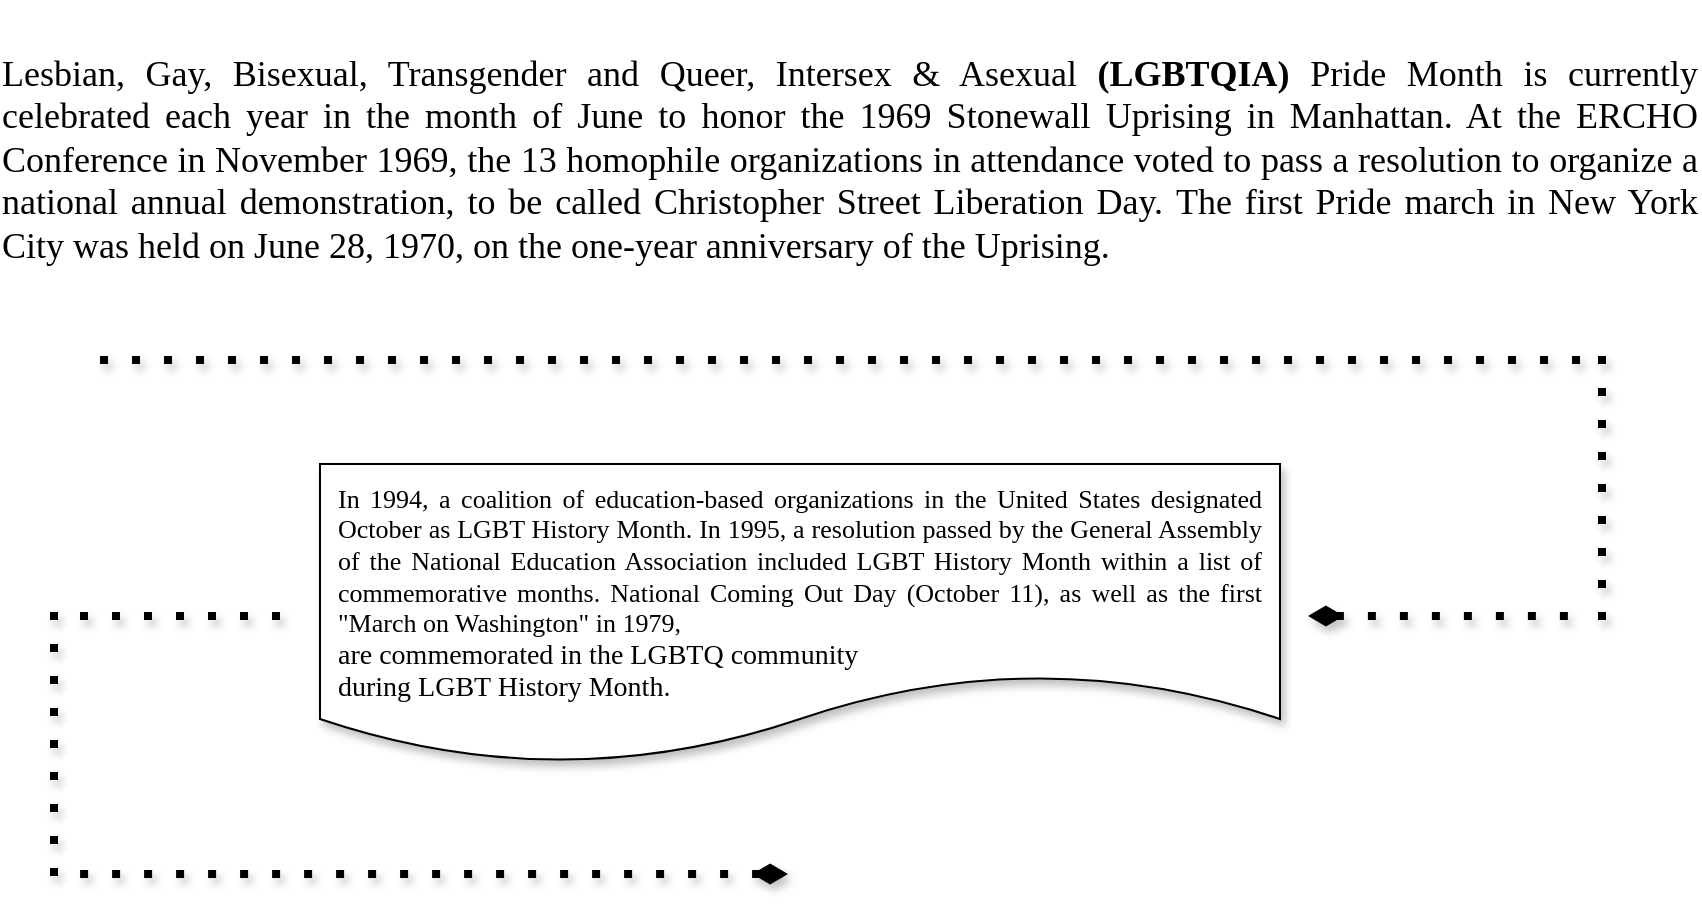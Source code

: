 <mxfile version="24.6.2" type="github">
  <diagram name="Page-1" id="uHh3shtCHyWxDmY_Cp5f">
    <mxGraphModel dx="3771" dy="1429" grid="1" gridSize="10" guides="1" tooltips="1" connect="1" arrows="1" fold="1" page="1" pageScale="1" pageWidth="850" pageHeight="1100" math="0" shadow="0">
      <root>
        <mxCell id="0" />
        <mxCell id="1" parent="0" />
        <mxCell id="DjwjksHMTlBEf1zUzT7C-1" value="&lt;div style=&quot;text-align: justify;&quot;&gt;&lt;span style=&quot;font-size: 18px; font-family: Verdana; caret-color: rgb(255, 0, 0); text-align: start;&quot;&gt;Lesbian, Gay, Bisexual, Transgender and Queer, Intersex &amp;amp; Asexual&lt;span style=&quot;&quot; class=&quot;Apple-converted-space&quot;&gt;&amp;nbsp;&lt;/span&gt;&lt;/span&gt;&lt;b style=&quot;font-size: 18px; font-family: Verdana; caret-color: rgb(255, 0, 0); text-align: start;&quot;&gt;(LGBTQIA)&lt;/b&gt;&lt;span style=&quot;font-size: 18px; font-family: Verdana; caret-color: rgb(255, 0, 0); text-align: start;&quot;&gt;&lt;span class=&quot;Apple-converted-space&quot;&gt;&amp;nbsp;&lt;/span&gt;Pride Month is currently celebrated each year in the month of June to honor the&lt;span class=&quot;Apple-converted-space&quot;&gt;&amp;nbsp;&lt;/span&gt;&lt;/span&gt;&lt;font face=&quot;Verdana&quot;&gt;&lt;span style=&quot;font-size: 18px; text-align: start;&quot;&gt;1969 Stonewall Uprising in Manhattan&lt;/span&gt;&lt;/font&gt;&lt;span style=&quot;font-size: 18px; font-family: Verdana; caret-color: rgb(255, 0, 0); text-align: start;&quot;&gt;. At the ERCHO Conference in November 1969, the 13 homophile organizations in attendance voted to pass a resolution to organize a national annual demonstration, to be called Christopher Street Liberation Day.&amp;nbsp;The first Pride march in New York City was held on June 28, 1970, on the one-year anniversary of the Uprising.&lt;/span&gt;&lt;/div&gt;" style="text;html=1;align=center;verticalAlign=middle;whiteSpace=wrap;rounded=0;" vertex="1" parent="1">
          <mxGeometry width="850" height="160" as="geometry" />
        </mxCell>
        <mxCell id="DjwjksHMTlBEf1zUzT7C-2" value="" style="endArrow=none;dashed=1;html=1;dashPattern=1 3;strokeWidth=4;rounded=0;shadow=1;" edge="1" parent="1">
          <mxGeometry width="50" height="50" relative="1" as="geometry">
            <mxPoint x="50" y="180" as="sourcePoint" />
            <mxPoint x="800" y="180" as="targetPoint" />
          </mxGeometry>
        </mxCell>
        <mxCell id="DjwjksHMTlBEf1zUzT7C-3" value="" style="endArrow=none;dashed=1;html=1;dashPattern=1 3;strokeWidth=4;rounded=0;shadow=1;" edge="1" parent="1">
          <mxGeometry width="50" height="50" relative="1" as="geometry">
            <mxPoint x="801" y="310" as="sourcePoint" />
            <mxPoint x="801" y="170" as="targetPoint" />
          </mxGeometry>
        </mxCell>
        <mxCell id="DjwjksHMTlBEf1zUzT7C-4" value="" style="endArrow=none;dashed=1;html=1;dashPattern=1 3;strokeWidth=4;rounded=0;shadow=1;startArrow=diamondThin;startFill=1;" edge="1" parent="1">
          <mxGeometry width="50" height="50" relative="1" as="geometry">
            <mxPoint x="654" y="308" as="sourcePoint" />
            <mxPoint x="794" y="308" as="targetPoint" />
          </mxGeometry>
        </mxCell>
        <mxCell id="DjwjksHMTlBEf1zUzT7C-5" value="&lt;div style=&quot;text-align: justify; font-size: 13px; line-height: 120%;&quot;&gt;&lt;font face=&quot;Verdana&quot; style=&quot;font-size: 13px;&quot;&gt;&lt;span style=&quot;text-align: start; background-color: initial;&quot;&gt;&lt;font style=&quot;font-size: 13px;&quot;&gt;In 1994, a coalition of education-based organizations in the United States designated October as LGBT History Month. In 1995, a resolution passed by the General Assembly of the National Education Association included LGBT History Month within a list of commemorative months. National Coming Out Day&amp;nbsp;&lt;/font&gt;&lt;/span&gt;&lt;span style=&quot;background-color: initial; text-align: start;&quot;&gt;(October 11),&amp;nbsp;&lt;/span&gt;&lt;span style=&quot;background-color: initial; text-align: start;&quot;&gt;as well as the first &quot;March on Washington&quot; in 1979,&amp;nbsp;&lt;/span&gt;&lt;/font&gt;&lt;/div&gt;&lt;font face=&quot;XXYTlqU7NJRv6qRZ96kx&quot; style=&quot;&quot;&gt;&lt;div style=&quot;text-align: justify;&quot;&gt;&lt;span style=&quot;text-align: start; background-color: initial;&quot;&gt;&lt;font style=&quot;font-size: 14px;&quot;&gt;are commemorated in the LGBTQ community&lt;/font&gt;&lt;span style=&quot;font-size: 13px;&quot;&gt;&amp;nbsp;&lt;/span&gt;&lt;/span&gt;&lt;/div&gt;&lt;div style=&quot;text-align: justify;&quot;&gt;&lt;span style=&quot;text-align: start; background-color: initial;&quot;&gt;&lt;font style=&quot;font-size: 14px;&quot;&gt;during LGBT History Month.&lt;/font&gt;&lt;/span&gt;&lt;/div&gt;&lt;/font&gt;" style="shape=document;whiteSpace=wrap;html=1;boundedLbl=1;perimeterSpacing=0;spacing=10;spacingTop=25;shadow=1;" vertex="1" parent="1">
          <mxGeometry x="160" y="232" width="480" height="150" as="geometry" />
        </mxCell>
        <mxCell id="DjwjksHMTlBEf1zUzT7C-6" value="" style="endArrow=none;dashed=1;html=1;dashPattern=1 3;strokeWidth=4;rounded=0;shadow=1;" edge="1" parent="1">
          <mxGeometry width="50" height="50" relative="1" as="geometry">
            <mxPoint x="40" y="308" as="sourcePoint" />
            <mxPoint x="150" y="308" as="targetPoint" />
          </mxGeometry>
        </mxCell>
        <mxCell id="DjwjksHMTlBEf1zUzT7C-7" value="" style="endArrow=none;dashed=1;html=1;dashPattern=1 3;strokeWidth=4;rounded=0;shadow=1;" edge="1" parent="1">
          <mxGeometry width="50" height="50" relative="1" as="geometry">
            <mxPoint x="27" y="438" as="sourcePoint" />
            <mxPoint x="27" y="298" as="targetPoint" />
          </mxGeometry>
        </mxCell>
        <mxCell id="DjwjksHMTlBEf1zUzT7C-8" value="" style="endArrow=none;dashed=1;html=1;dashPattern=1 3;strokeWidth=4;rounded=0;shadow=1;startArrow=diamondThin;startFill=1;" edge="1" parent="1">
          <mxGeometry width="50" height="50" relative="1" as="geometry">
            <mxPoint x="394" y="437" as="sourcePoint" />
            <mxPoint x="29" y="437" as="targetPoint" />
          </mxGeometry>
        </mxCell>
      </root>
    </mxGraphModel>
  </diagram>
</mxfile>
